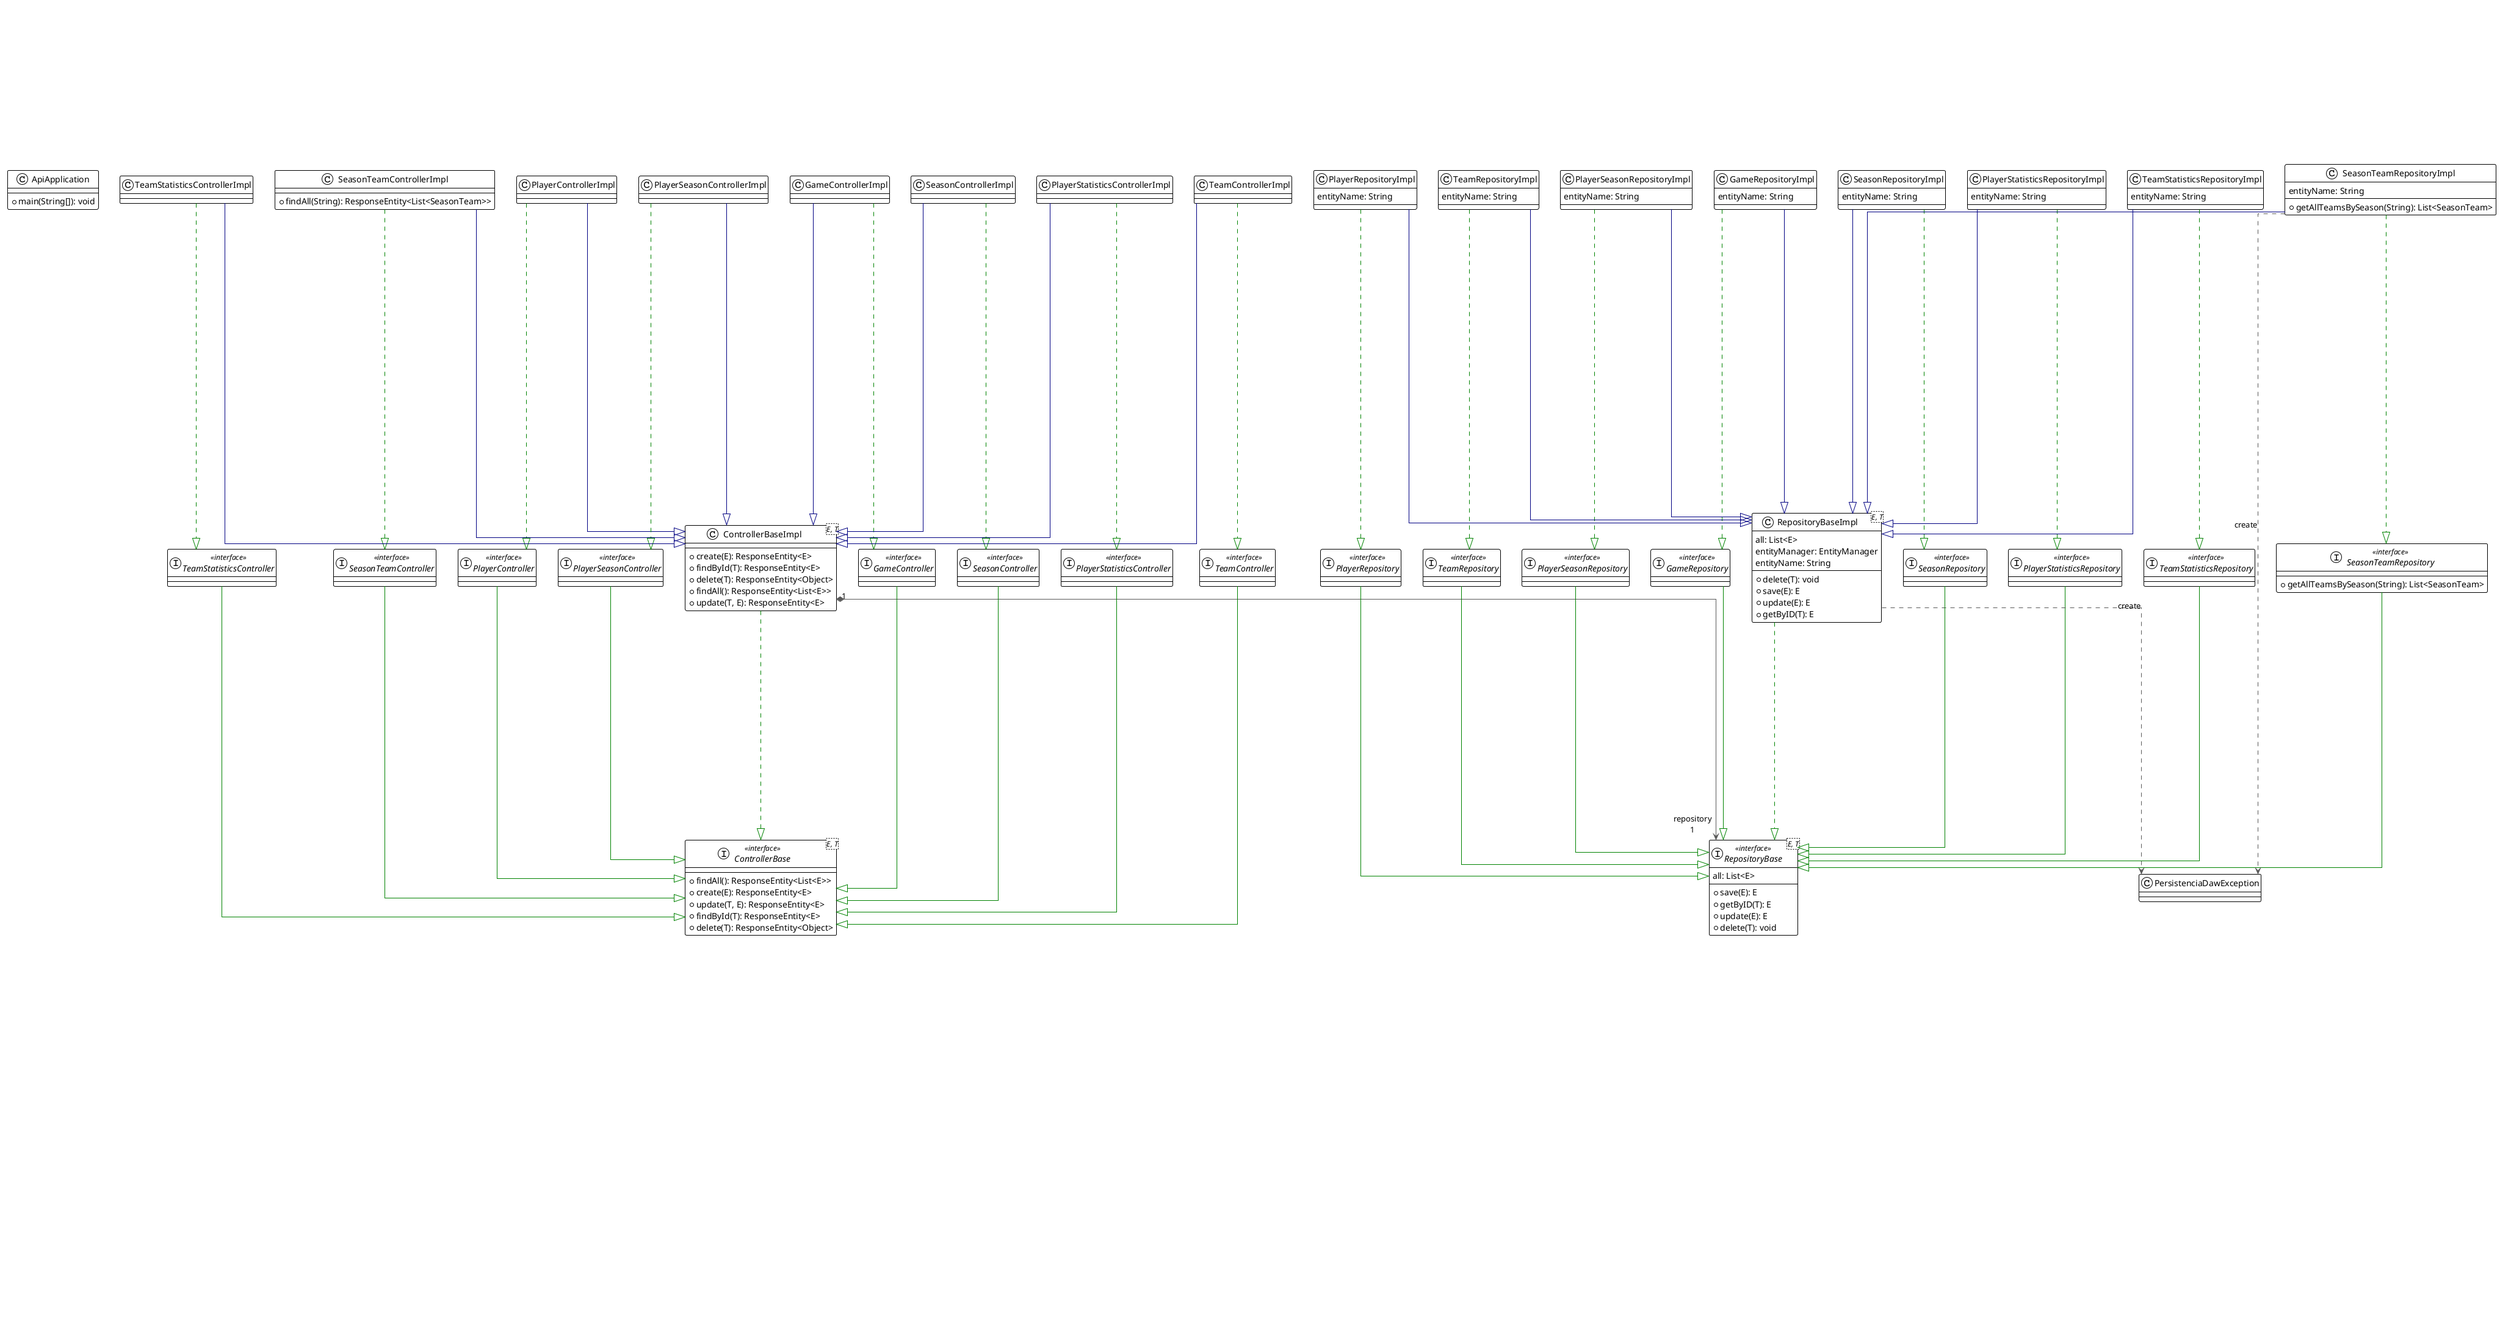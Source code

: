 @startuml

!theme plain
top to bottom direction
skinparam linetype ortho

class ApiApplication {
  + main(String[]): void
}
interface ControllerBase<E, T> << interface >> {
  + findAll(): ResponseEntity<List<E>>
  + create(E): ResponseEntity<E>
  + update(T, E): ResponseEntity<E>
  + findById(T): ResponseEntity<E>
  + delete(T): ResponseEntity<Object>
}
class ControllerBaseImpl<E, T> {
  + create(E): ResponseEntity<E>
  + findById(T): ResponseEntity<E>
  + delete(T): ResponseEntity<Object>
  + findAll(): ResponseEntity<List<E>>
  + update(T, E): ResponseEntity<E>
}
class Game {
  - season: Season
  - homeTeam: Team
  - id: String
  - matchup: String
  - awayTeam: Team
  - winnerTeam: Team
  + builder(): GameBuilder
  + hashCode(): int
  + toString(): String
  + equals(Object): boolean
  # canEqual(Object): boolean
   season: Season
   matchup: String
   awayTeam: Team
   winnerTeam: Team
   id: String
   homeTeam: Team
}
interface GameController << interface >>
class GameControllerImpl
interface GameRepository << interface >>
class GameRepositoryImpl {
   entityName: String
}
class JwtTokenService {
  + getSubjectFromToken(String): String
  - creationDate(): Instant
  + generateToken(User): String
  - expirationDate(): Instant
}
class PersistenciaDawException
class Player {
  - birthDate: String
  - shirtNumber: String
  - team: Team
  - name: String
  - weight: String
  - id: Integer
  - height: String
  - age: Integer
  - nickName: String
  - position: String
  + equals(Object): boolean
  + hashCode(): int
  # canEqual(Object): boolean
  + toString(): String
  + builder(): PlayerBuilder
   name: String
   position: String
   birthDate: String
   age: Integer
   nickName: String
   weight: String
   team: Team
   height: String
   id: Integer
   shirtNumber: String
}
interface PlayerController << interface >>
class PlayerControllerImpl
interface PlayerRepository << interface >>
class PlayerRepositoryImpl {
   entityName: String
}
class PlayerSeason {
  - season: Season
  - id: String
  - player: Player
  + toString(): String
  + builder(): PlayerSeasonBuilder
  + equals(Object): boolean
  # canEqual(Object): boolean
  + hashCode(): int
   player: Player
   id: String
   season: Season
}
interface PlayerSeasonController << interface >>
class PlayerSeasonControllerImpl
interface PlayerSeasonRepository << interface >>
class PlayerSeasonRepositoryImpl {
   entityName: String
}
class PlayerStatistics {
  - perimeterBaskets: Integer
  - points: Integer
  - player: Player
  - id: String
  - game: Game
  - blocks: Integer
  - steals: Integer
  - rebounds: Integer
  - freeThrows: Integer
  - assistances: Integer
  - threePointShots: Integer
  + hashCode(): int
  + builder(): PlayerStatisticsBuilder
  # canEqual(Object): boolean
  + equals(Object): boolean
  + toString(): String
   freeThrows: Integer
   steals: Integer
   assistances: Integer
   points: Integer
   player: Player
   rebounds: Integer
   perimeterBaskets: Integer
   game: Game
   id: String
   threePointShots: Integer
   blocks: Integer
}
interface PlayerStatisticsController << interface >>
class PlayerStatisticsControllerImpl
interface PlayerStatisticsRepository << interface >>
class PlayerStatisticsRepositoryImpl {
   entityName: String
}
interface RepositoryBase<E, T> << interface >> {
  + save(E): E
  + getByID(T): E
  + update(E): E
  + delete(T): void
   all: List<E>
}
class RepositoryBaseImpl<E, T> {
  + delete(T): void
  + save(E): E
  + update(E): E
  + getByID(T): E
   all: List<E>
   entityManager: EntityManager
   entityName: String
}
class Season {
  - id: String
  - year: String
  + equals(Object): boolean
  # canEqual(Object): boolean
  + hashCode(): int
  + toString(): String
  + builder(): SeasonBuilder
   id: String
   year: String
}
interface SeasonController << interface >>
class SeasonControllerImpl
interface SeasonRepository << interface >>
class SeasonRepositoryImpl {
   entityName: String
}
class SeasonTeam {
  - team: Team
  - id: String
  - season: Season
  + builder(): SeasonTeamBuilder
  + equals(Object): boolean
  # canEqual(Object): boolean
  + hashCode(): int
  + toString(): String
   id: String
   team: Team
   season: Season
}
interface SeasonTeamController << interface >>
class SeasonTeamControllerImpl {
  + findAll(String): ResponseEntity<List<SeasonTeam>>
}
interface SeasonTeamRepository << interface >> {
  + getAllTeamsBySeason(String): List<SeasonTeam>
}
class SeasonTeamRepositoryImpl {
  + getAllTeamsBySeason(String): List<SeasonTeam>
   entityName: String
}
class SecurityConfiguration {
  + passwordEncoder(): PasswordEncoder
  ~ authenticationManager(AuthenticationConfiguration): AuthenticationManager
  + securityFilterChain(HttpSecurity): SecurityFilterChain
}
class Team {
  - nickname: String
  - abbreviation: String
  - fullName: String
  - id: Integer
  - city: String
  - yearFounded: Integer
  - state: String
  # canEqual(Object): boolean
  + toString(): String
  + builder(): TeamBuilder
  + equals(Object): boolean
  + hashCode(): int
   abbreviation: String
   city: String
   state: String
   fullName: String
   nickname: String
   id: Integer
   yearFounded: Integer
}
interface TeamController << interface >>
class TeamControllerImpl
interface TeamRepository << interface >>
class TeamRepositoryImpl {
   entityName: String
}
class TeamStatistics {
  - game: Game
  - wl: String
  - team: Team
  - id: String
  - points: Integer
  - threePointShots: Integer
  - freeThrows: Integer
  - assistances: Integer
  - perimeterBaskets: Integer
  - steals: Integer
  - rebounds: Integer
  - blocks: Integer
  + hashCode(): int
  + builder(): TeamStatisticsBuilder
  # canEqual(Object): boolean
  + toString(): String
  + equals(Object): boolean
   wl: String
   freeThrows: Integer
   steals: Integer
   assistances: Integer
   points: Integer
   rebounds: Integer
   perimeterBaskets: Integer
   team: Team
   game: Game
   id: String
   threePointShots: Integer
   blocks: Integer
}
interface TeamStatisticsController << interface >>
class TeamStatisticsControllerImpl
interface TeamStatisticsRepository << interface >>
class TeamStatisticsRepositoryImpl {
   entityName: String
}
interface TokenService << interface >> {
  + getSubjectFromToken(String): String
  + generateToken(User): String
}
class User {
  - id: String
  - password: String
  - username: String
   password: String
   id: String
   username: String
}
class UserAuthenticationFilter {
  - checkIfEndpointIsNotPublic(HttpServletRequest): boolean
  # doFilterInternal(HttpServletRequest, HttpServletResponse, FilterChain): void
  - recoveryToken(HttpServletRequest): String?
}
class UserControllerImpl {
  + register(UserDTO): ResponseEntity<Void>
  + login(UserDTO): ResponseEntity<String>
}
entity UserDTO << record >> {
  + username(): String
  + password(): String
}
class UserDetailsImpl {
  - user: User
   password: String
   enabled: boolean
   accountNonLocked: boolean
   authorities: Collection<GrantedAuthority>
   credentialsNonExpired: boolean
   username: String
   accountNonExpired: boolean
   user: User
}
class UserDetailsServiceImpl {
  + loadUserByUsername(String): UserDetails
}
interface UserRepository << interface >> {
  + findByUsername(String): Optional<User>
}
interface UserService << interface >> {
  + authenticate(UserDTO): String
  + register(UserDTO): void
}
class UserServiceImpl {
  + authenticate(UserDTO): String
  + register(UserDTO): void
}

ControllerBaseImpl              -[#008200,dashed]-^  ControllerBase                 
ControllerBaseImpl             "1" *-[#595959,plain]-> "repository\n1" RepositoryBase                 
Game                           "1" *-[#595959,plain]-> "season\n1" Season                         
Game                           "1" *-[#595959,plain]-> "homeTeam\n1" Team                           
GameController                  -[#008200,plain]-^  ControllerBase                 
GameControllerImpl              -[#000082,plain]-^  ControllerBaseImpl             
GameControllerImpl              -[#008200,dashed]-^  GameController                 
GameRepository                  -[#008200,plain]-^  RepositoryBase                 
GameRepositoryImpl              -[#008200,dashed]-^  GameRepository                 
GameRepositoryImpl              -[#000082,plain]-^  RepositoryBaseImpl             
JwtTokenService                 -[#008200,dashed]-^  TokenService                   
Player                         "1" *-[#595959,plain]-> "team\n1" Team                           
PlayerController                -[#008200,plain]-^  ControllerBase                 
PlayerControllerImpl            -[#000082,plain]-^  ControllerBaseImpl             
PlayerControllerImpl            -[#008200,dashed]-^  PlayerController               
PlayerRepository                -[#008200,plain]-^  RepositoryBase                 
PlayerRepositoryImpl            -[#008200,dashed]-^  PlayerRepository               
PlayerRepositoryImpl            -[#000082,plain]-^  RepositoryBaseImpl             
PlayerSeason                   "1" *-[#595959,plain]-> "player\n1" Player                         
PlayerSeason                   "1" *-[#595959,plain]-> "season\n1" Season                         
PlayerSeasonController          -[#008200,plain]-^  ControllerBase                 
PlayerSeasonControllerImpl      -[#000082,plain]-^  ControllerBaseImpl             
PlayerSeasonControllerImpl      -[#008200,dashed]-^  PlayerSeasonController         
PlayerSeasonRepository          -[#008200,plain]-^  RepositoryBase                 
PlayerSeasonRepositoryImpl      -[#008200,dashed]-^  PlayerSeasonRepository         
PlayerSeasonRepositoryImpl      -[#000082,plain]-^  RepositoryBaseImpl             
PlayerStatistics               "1" *-[#595959,plain]-> "game\n1" Game                           
PlayerStatistics               "1" *-[#595959,plain]-> "player\n1" Player                         
PlayerStatisticsController      -[#008200,plain]-^  ControllerBase                 
PlayerStatisticsControllerImpl  -[#000082,plain]-^  ControllerBaseImpl             
PlayerStatisticsControllerImpl  -[#008200,dashed]-^  PlayerStatisticsController     
PlayerStatisticsRepository      -[#008200,plain]-^  RepositoryBase                 
PlayerStatisticsRepositoryImpl  -[#008200,dashed]-^  PlayerStatisticsRepository     
PlayerStatisticsRepositoryImpl  -[#000082,plain]-^  RepositoryBaseImpl             
RepositoryBaseImpl              -[#595959,dashed]->  PersistenciaDawException       : "«create»"
RepositoryBaseImpl              -[#008200,dashed]-^  RepositoryBase                 
SeasonController                -[#008200,plain]-^  ControllerBase                 
SeasonControllerImpl            -[#000082,plain]-^  ControllerBaseImpl             
SeasonControllerImpl            -[#008200,dashed]-^  SeasonController               
SeasonRepository                -[#008200,plain]-^  RepositoryBase                 
SeasonRepositoryImpl            -[#000082,plain]-^  RepositoryBaseImpl             
SeasonRepositoryImpl            -[#008200,dashed]-^  SeasonRepository               
SeasonTeam                     "1" *-[#595959,plain]-> "season\n1" Season                         
SeasonTeam                     "1" *-[#595959,plain]-> "team\n1" Team                           
SeasonTeamController            -[#008200,plain]-^  ControllerBase                 
SeasonTeamControllerImpl        -[#000082,plain]-^  ControllerBaseImpl             
SeasonTeamControllerImpl        -[#008200,dashed]-^  SeasonTeamController           
SeasonTeamRepository            -[#008200,plain]-^  RepositoryBase                 
SeasonTeamRepositoryImpl        -[#595959,dashed]->  PersistenciaDawException       : "«create»"
SeasonTeamRepositoryImpl        -[#000082,plain]-^  RepositoryBaseImpl             
SeasonTeamRepositoryImpl        -[#008200,dashed]-^  SeasonTeamRepository           
SecurityConfiguration          "1" *-[#595959,plain]-> "filter\n1" UserAuthenticationFilter       
TeamController                  -[#008200,plain]-^  ControllerBase                 
TeamControllerImpl              -[#000082,plain]-^  ControllerBaseImpl             
TeamControllerImpl              -[#008200,dashed]-^  TeamController                 
TeamRepository                  -[#008200,plain]-^  RepositoryBase                 
TeamRepositoryImpl              -[#000082,plain]-^  RepositoryBaseImpl             
TeamRepositoryImpl              -[#008200,dashed]-^  TeamRepository                 
TeamStatistics                 "1" *-[#595959,plain]-> "game\n1" Game                           
TeamStatistics                 "1" *-[#595959,plain]-> "team\n1" Team                           
TeamStatisticsController        -[#008200,plain]-^  ControllerBase                 
TeamStatisticsControllerImpl    -[#000082,plain]-^  ControllerBaseImpl             
TeamStatisticsControllerImpl    -[#008200,dashed]-^  TeamStatisticsController       
TeamStatisticsRepository        -[#008200,plain]-^  RepositoryBase                 
TeamStatisticsRepositoryImpl    -[#000082,plain]-^  RepositoryBaseImpl             
TeamStatisticsRepositoryImpl    -[#008200,dashed]-^  TeamStatisticsRepository       
UserAuthenticationFilter       "1" *-[#595959,plain]-> "service\n1" TokenService                   
UserAuthenticationFilter        -[#595959,dashed]->  UserDetailsImpl                : "«create»"
UserAuthenticationFilter       "1" *-[#595959,plain]-> "repository\n1" UserRepository                 
UserControllerImpl             "1" *-[#595959,plain]-> "service\n1" UserService                    
UserDetailsImpl                "1" *-[#595959,plain]-> "user\n1" User                           
UserDetailsServiceImpl         "1" *-[#595959,plain]-> "repository\n1" UserRepository                 
UserServiceImpl                "1" *-[#595959,plain]-> "configuration\n1" SecurityConfiguration          
UserServiceImpl                "1" *-[#595959,plain]-> "service\n1" TokenService                   
UserServiceImpl                 -[#595959,dashed]->  User                           : "«create»"
UserServiceImpl                "1" *-[#595959,plain]-> "repository\n1" UserRepository                 
UserServiceImpl                 -[#008200,dashed]-^  UserService                    
@enduml
